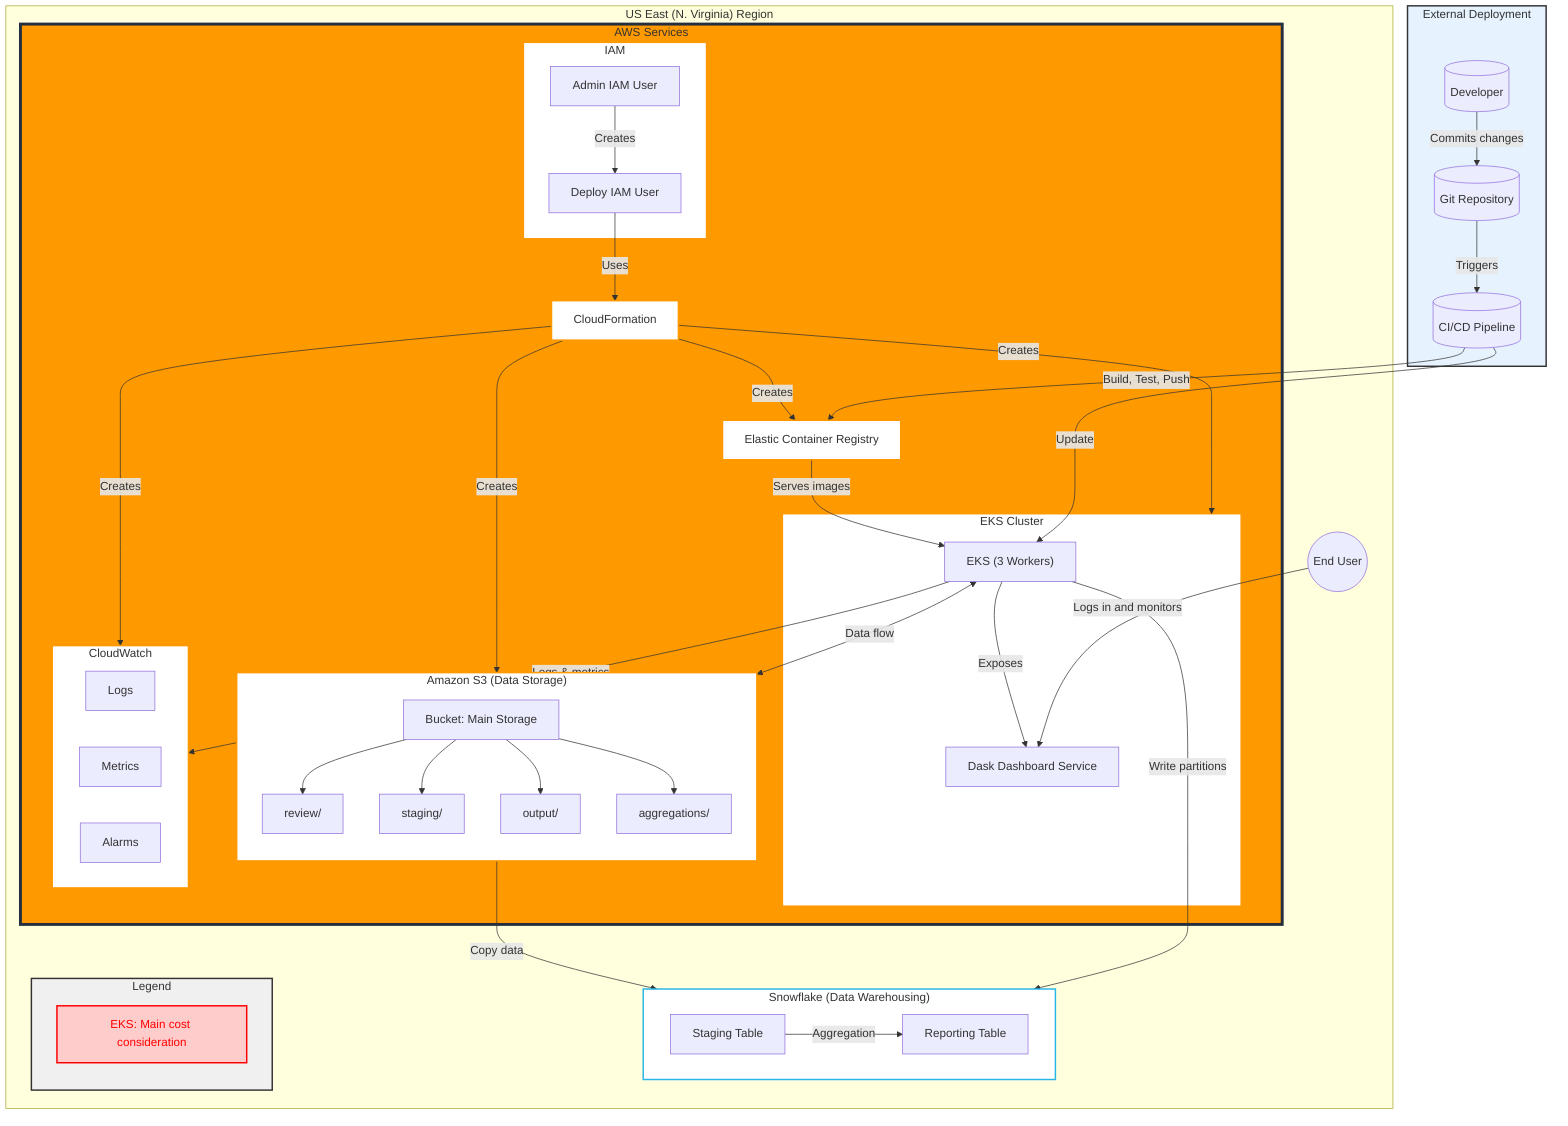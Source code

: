 flowchart TD
    subgraph Region["US East (N. Virginia) Region"]
        direction TB
        subgraph AWS["AWS Services"]
            style AWS fill:#FF9900,stroke:#232F3E,stroke-width:4px
            subgraph IAM["IAM"]
                style IAM fill:#FFFFFF,stroke:#FF9900,stroke-width:2px
                AdminUser[Admin IAM User]
                DeployUser[Deploy IAM User]
                AdminUser -->|Creates| DeployUser
            end
            CF["CloudFormation"]
            style CF fill:#FFFFFF,stroke:#FF9900,stroke-width:2px
            DeployUser -->|Uses| CF
            subgraph S3["Amazon S3 (Data Storage)"]
                direction TB
                style S3 fill:#FFFFFF,stroke:#FF9900,stroke-width:2px
                B[Bucket: Main Storage]
                R[review/]
                S[staging/]
                O[output/]
                A[aggregations/]
                B --> R & S & O & A
            end
            subgraph EKSCluster["EKS Cluster"]
                style EKSCluster fill:#FFFFFF,stroke:#FF9900,stroke-width:2px
                EKS["EKS (3 Workers)"]
                DaskDashboard["Dask Dashboard Service"]
            end
            ECR["Elastic Container Registry"]
            style ECR fill:#FFFFFF,stroke:#FF9900,stroke-width:2px
            EKS -->|Exposes| DaskDashboard
            ECR -->|Serves images| EKS
            subgraph CW["CloudWatch"]
                style CW fill:#FFFFFF,stroke:#FF9900,stroke-width:2px
                Logs[Logs]
                Metrics[Metrics]
                Alarms[Alarms]
            end
            CF -->|Creates| S3 & EKSCluster & CW & ECR
            EKS <--> |Data flow| S3
            EKS --> |Logs & metrics| CW
        end
        
        subgraph SF["Snowflake (Data Warehousing)"]
            style SF fill:#FFFFFF,stroke:#29B5E8,stroke-width:2px
            ST[Staging Table]
            RT[Reporting Table]
            ST --> |Aggregation| RT
        end
        
        S3 --> |Copy data| SF
        EKS --> |Write partitions| SF
        
        EndUser((End User))
        EndUser -->|Logs in and monitors| DaskDashboard
        
        subgraph Legend["Legend"]
            direction TB
            style Legend fill:#F0F0F0,stroke:#333,stroke-width:2px
            L1[EKS: Main cost consideration]
            style L1 fill:#ffcccc,stroke:#ff0000,stroke-width:2px,color:#ff0000
        end
    end
    
    subgraph ExternalDeployment["External Deployment"]
        direction TB
        style ExternalDeployment fill:#E6F3FF,stroke:#333,stroke-width:2px
        Git[("Git Repository")]
        CI[("CI/CD Pipeline")]
        Dev[("Developer")]
        Dev -->|Commits changes| Git
        Git -->|Triggers| CI
        CI -->|Build, Test, Push| ECR
        CI -->|Update| EKS
    end